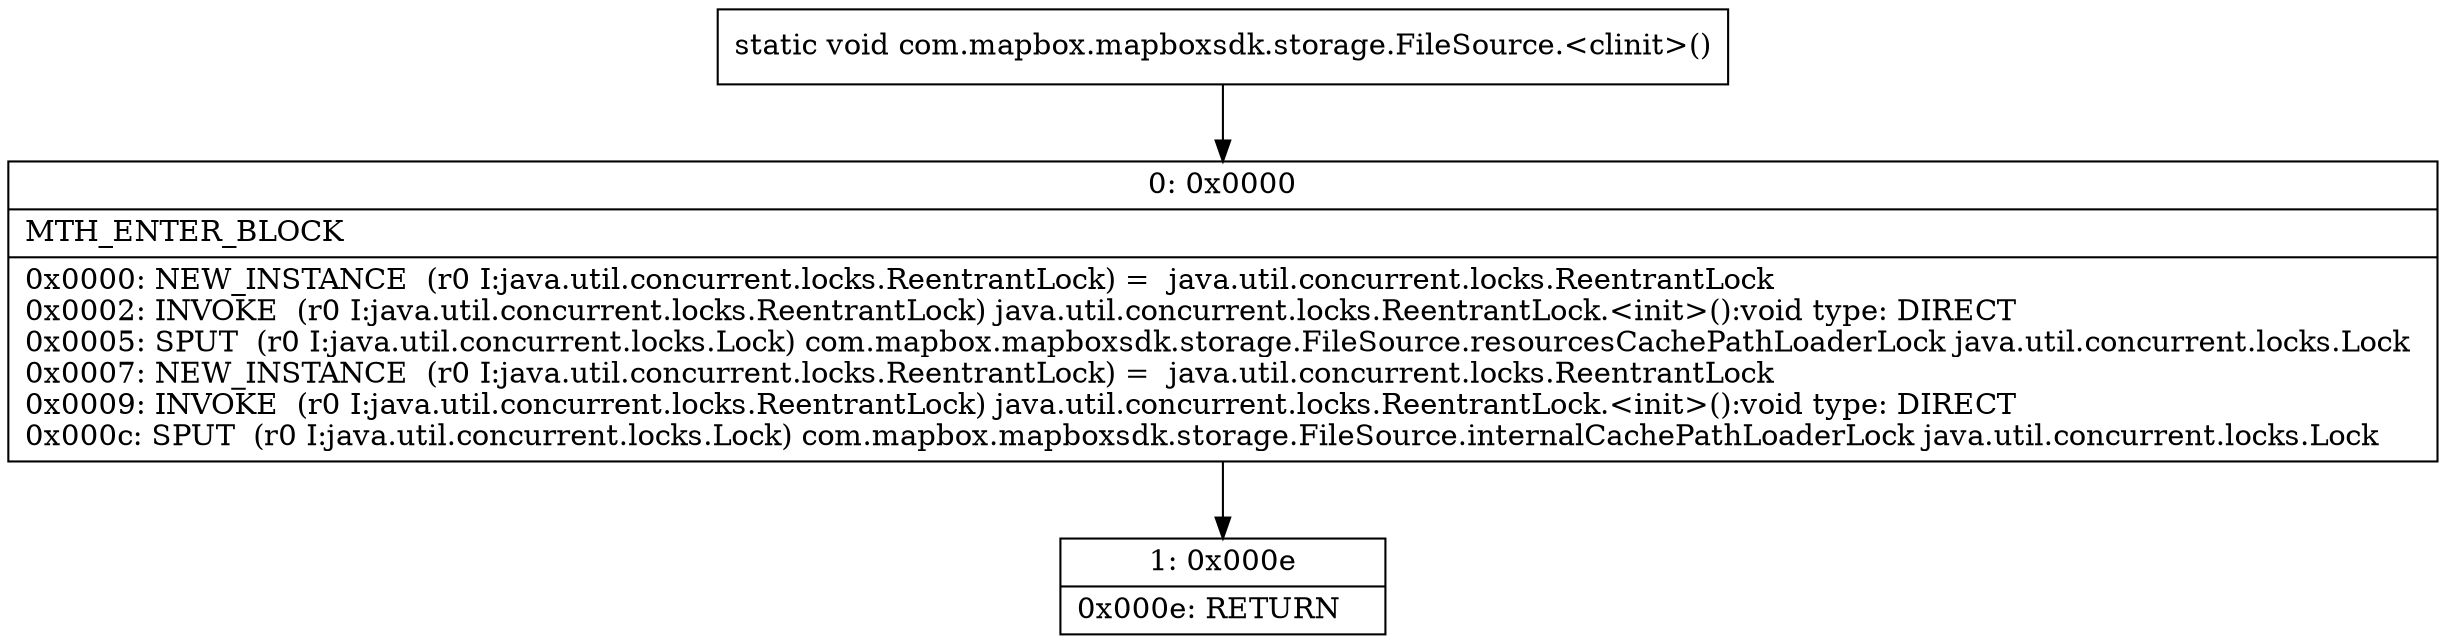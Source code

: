 digraph "CFG forcom.mapbox.mapboxsdk.storage.FileSource.\<clinit\>()V" {
Node_0 [shape=record,label="{0\:\ 0x0000|MTH_ENTER_BLOCK\l|0x0000: NEW_INSTANCE  (r0 I:java.util.concurrent.locks.ReentrantLock) =  java.util.concurrent.locks.ReentrantLock \l0x0002: INVOKE  (r0 I:java.util.concurrent.locks.ReentrantLock) java.util.concurrent.locks.ReentrantLock.\<init\>():void type: DIRECT \l0x0005: SPUT  (r0 I:java.util.concurrent.locks.Lock) com.mapbox.mapboxsdk.storage.FileSource.resourcesCachePathLoaderLock java.util.concurrent.locks.Lock \l0x0007: NEW_INSTANCE  (r0 I:java.util.concurrent.locks.ReentrantLock) =  java.util.concurrent.locks.ReentrantLock \l0x0009: INVOKE  (r0 I:java.util.concurrent.locks.ReentrantLock) java.util.concurrent.locks.ReentrantLock.\<init\>():void type: DIRECT \l0x000c: SPUT  (r0 I:java.util.concurrent.locks.Lock) com.mapbox.mapboxsdk.storage.FileSource.internalCachePathLoaderLock java.util.concurrent.locks.Lock \l}"];
Node_1 [shape=record,label="{1\:\ 0x000e|0x000e: RETURN   \l}"];
MethodNode[shape=record,label="{static void com.mapbox.mapboxsdk.storage.FileSource.\<clinit\>() }"];
MethodNode -> Node_0;
Node_0 -> Node_1;
}

